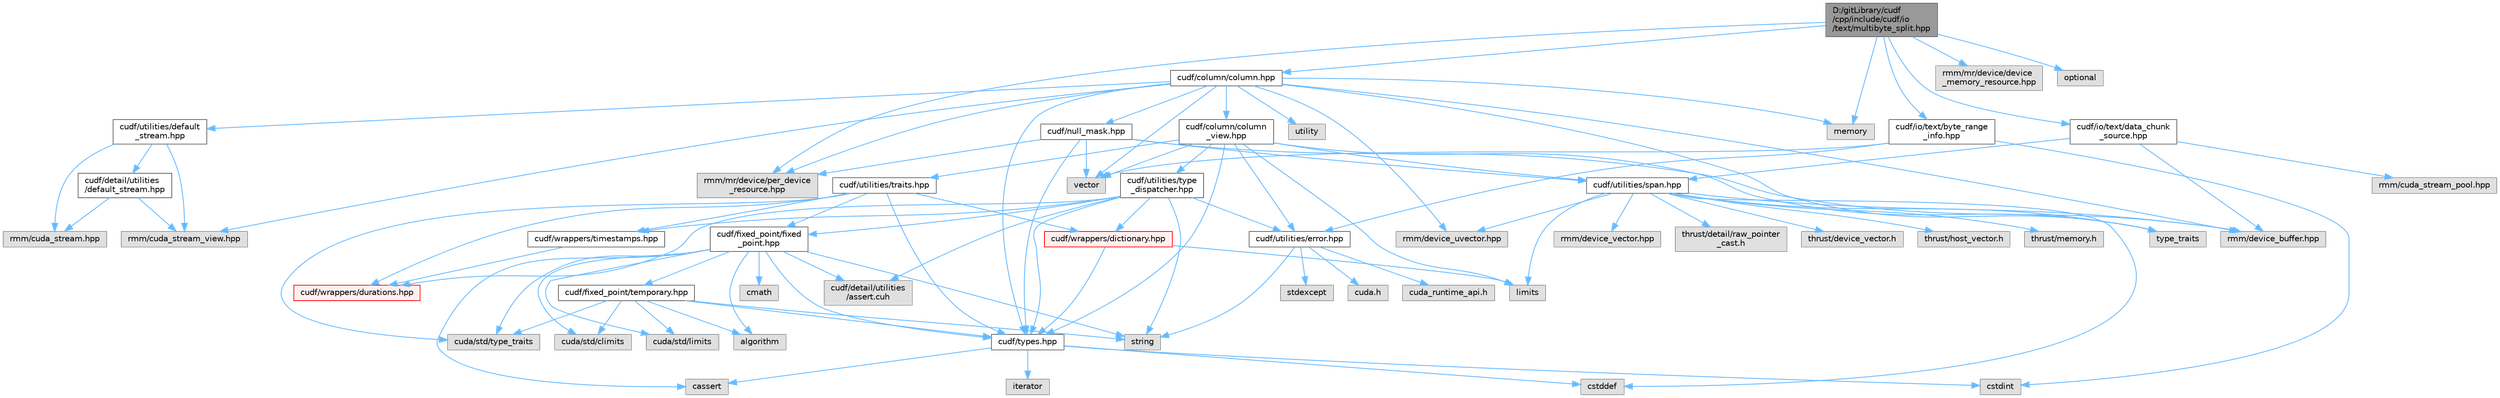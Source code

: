 digraph "D:/gitLibrary/cudf/cpp/include/cudf/io/text/multibyte_split.hpp"
{
 // LATEX_PDF_SIZE
  bgcolor="transparent";
  edge [fontname=Helvetica,fontsize=10,labelfontname=Helvetica,labelfontsize=10];
  node [fontname=Helvetica,fontsize=10,shape=box,height=0.2,width=0.4];
  Node1 [id="Node000001",label="D:/gitLibrary/cudf\l/cpp/include/cudf/io\l/text/multibyte_split.hpp",height=0.2,width=0.4,color="gray40", fillcolor="grey60", style="filled", fontcolor="black",tooltip=" "];
  Node1 -> Node2 [id="edge95_Node000001_Node000002",color="steelblue1",style="solid",tooltip=" "];
  Node2 [id="Node000002",label="cudf/column/column.hpp",height=0.2,width=0.4,color="grey40", fillcolor="white", style="filled",URL="$column_8hpp.html",tooltip="Class definition for cudf::column"];
  Node2 -> Node3 [id="edge96_Node000002_Node000003",color="steelblue1",style="solid",tooltip=" "];
  Node3 [id="Node000003",label="cudf/column/column\l_view.hpp",height=0.2,width=0.4,color="grey40", fillcolor="white", style="filled",URL="$column__view_8hpp.html",tooltip="column view class definitions"];
  Node3 -> Node4 [id="edge97_Node000003_Node000004",color="steelblue1",style="solid",tooltip=" "];
  Node4 [id="Node000004",label="cudf/types.hpp",height=0.2,width=0.4,color="grey40", fillcolor="white", style="filled",URL="$types_8hpp.html",tooltip="Type declarations for libcudf."];
  Node4 -> Node5 [id="edge98_Node000004_Node000005",color="steelblue1",style="solid",tooltip=" "];
  Node5 [id="Node000005",label="cassert",height=0.2,width=0.4,color="grey60", fillcolor="#E0E0E0", style="filled",tooltip=" "];
  Node4 -> Node6 [id="edge99_Node000004_Node000006",color="steelblue1",style="solid",tooltip=" "];
  Node6 [id="Node000006",label="cstddef",height=0.2,width=0.4,color="grey60", fillcolor="#E0E0E0", style="filled",tooltip=" "];
  Node4 -> Node7 [id="edge100_Node000004_Node000007",color="steelblue1",style="solid",tooltip=" "];
  Node7 [id="Node000007",label="cstdint",height=0.2,width=0.4,color="grey60", fillcolor="#E0E0E0", style="filled",tooltip=" "];
  Node4 -> Node8 [id="edge101_Node000004_Node000008",color="steelblue1",style="solid",tooltip=" "];
  Node8 [id="Node000008",label="iterator",height=0.2,width=0.4,color="grey60", fillcolor="#E0E0E0", style="filled",tooltip=" "];
  Node3 -> Node9 [id="edge102_Node000003_Node000009",color="steelblue1",style="solid",tooltip=" "];
  Node9 [id="Node000009",label="cudf/utilities/error.hpp",height=0.2,width=0.4,color="grey40", fillcolor="white", style="filled",URL="$error_8hpp.html",tooltip=" "];
  Node9 -> Node10 [id="edge103_Node000009_Node000010",color="steelblue1",style="solid",tooltip=" "];
  Node10 [id="Node000010",label="cuda.h",height=0.2,width=0.4,color="grey60", fillcolor="#E0E0E0", style="filled",tooltip=" "];
  Node9 -> Node11 [id="edge104_Node000009_Node000011",color="steelblue1",style="solid",tooltip=" "];
  Node11 [id="Node000011",label="cuda_runtime_api.h",height=0.2,width=0.4,color="grey60", fillcolor="#E0E0E0", style="filled",tooltip=" "];
  Node9 -> Node12 [id="edge105_Node000009_Node000012",color="steelblue1",style="solid",tooltip=" "];
  Node12 [id="Node000012",label="stdexcept",height=0.2,width=0.4,color="grey60", fillcolor="#E0E0E0", style="filled",tooltip=" "];
  Node9 -> Node13 [id="edge106_Node000009_Node000013",color="steelblue1",style="solid",tooltip=" "];
  Node13 [id="Node000013",label="string",height=0.2,width=0.4,color="grey60", fillcolor="#E0E0E0", style="filled",tooltip=" "];
  Node3 -> Node14 [id="edge107_Node000003_Node000014",color="steelblue1",style="solid",tooltip=" "];
  Node14 [id="Node000014",label="cudf/utilities/span.hpp",height=0.2,width=0.4,color="grey40", fillcolor="white", style="filled",URL="$span_8hpp.html",tooltip=" "];
  Node14 -> Node15 [id="edge108_Node000014_Node000015",color="steelblue1",style="solid",tooltip=" "];
  Node15 [id="Node000015",label="rmm/device_buffer.hpp",height=0.2,width=0.4,color="grey60", fillcolor="#E0E0E0", style="filled",tooltip=" "];
  Node14 -> Node16 [id="edge109_Node000014_Node000016",color="steelblue1",style="solid",tooltip=" "];
  Node16 [id="Node000016",label="rmm/device_uvector.hpp",height=0.2,width=0.4,color="grey60", fillcolor="#E0E0E0", style="filled",tooltip=" "];
  Node14 -> Node17 [id="edge110_Node000014_Node000017",color="steelblue1",style="solid",tooltip=" "];
  Node17 [id="Node000017",label="rmm/device_vector.hpp",height=0.2,width=0.4,color="grey60", fillcolor="#E0E0E0", style="filled",tooltip=" "];
  Node14 -> Node18 [id="edge111_Node000014_Node000018",color="steelblue1",style="solid",tooltip=" "];
  Node18 [id="Node000018",label="thrust/detail/raw_pointer\l_cast.h",height=0.2,width=0.4,color="grey60", fillcolor="#E0E0E0", style="filled",tooltip=" "];
  Node14 -> Node19 [id="edge112_Node000014_Node000019",color="steelblue1",style="solid",tooltip=" "];
  Node19 [id="Node000019",label="thrust/device_vector.h",height=0.2,width=0.4,color="grey60", fillcolor="#E0E0E0", style="filled",tooltip=" "];
  Node14 -> Node20 [id="edge113_Node000014_Node000020",color="steelblue1",style="solid",tooltip=" "];
  Node20 [id="Node000020",label="thrust/host_vector.h",height=0.2,width=0.4,color="grey60", fillcolor="#E0E0E0", style="filled",tooltip=" "];
  Node14 -> Node21 [id="edge114_Node000014_Node000021",color="steelblue1",style="solid",tooltip=" "];
  Node21 [id="Node000021",label="thrust/memory.h",height=0.2,width=0.4,color="grey60", fillcolor="#E0E0E0", style="filled",tooltip=" "];
  Node14 -> Node6 [id="edge115_Node000014_Node000006",color="steelblue1",style="solid",tooltip=" "];
  Node14 -> Node22 [id="edge116_Node000014_Node000022",color="steelblue1",style="solid",tooltip=" "];
  Node22 [id="Node000022",label="limits",height=0.2,width=0.4,color="grey60", fillcolor="#E0E0E0", style="filled",tooltip=" "];
  Node14 -> Node23 [id="edge117_Node000014_Node000023",color="steelblue1",style="solid",tooltip=" "];
  Node23 [id="Node000023",label="type_traits",height=0.2,width=0.4,color="grey60", fillcolor="#E0E0E0", style="filled",tooltip=" "];
  Node3 -> Node24 [id="edge118_Node000003_Node000024",color="steelblue1",style="solid",tooltip=" "];
  Node24 [id="Node000024",label="cudf/utilities/traits.hpp",height=0.2,width=0.4,color="grey40", fillcolor="white", style="filled",URL="$traits_8hpp.html",tooltip=" "];
  Node24 -> Node25 [id="edge119_Node000024_Node000025",color="steelblue1",style="solid",tooltip=" "];
  Node25 [id="Node000025",label="cudf/fixed_point/fixed\l_point.hpp",height=0.2,width=0.4,color="grey40", fillcolor="white", style="filled",URL="$fixed__point_8hpp.html",tooltip="Class definition for fixed point data type"];
  Node25 -> Node26 [id="edge120_Node000025_Node000026",color="steelblue1",style="solid",tooltip=" "];
  Node26 [id="Node000026",label="cudf/detail/utilities\l/assert.cuh",height=0.2,width=0.4,color="grey60", fillcolor="#E0E0E0", style="filled",tooltip=" "];
  Node25 -> Node27 [id="edge121_Node000025_Node000027",color="steelblue1",style="solid",tooltip=" "];
  Node27 [id="Node000027",label="cudf/fixed_point/temporary.hpp",height=0.2,width=0.4,color="grey40", fillcolor="white", style="filled",URL="$temporary_8hpp.html",tooltip=" "];
  Node27 -> Node4 [id="edge122_Node000027_Node000004",color="steelblue1",style="solid",tooltip=" "];
  Node27 -> Node28 [id="edge123_Node000027_Node000028",color="steelblue1",style="solid",tooltip=" "];
  Node28 [id="Node000028",label="cuda/std/climits",height=0.2,width=0.4,color="grey60", fillcolor="#E0E0E0", style="filled",tooltip=" "];
  Node27 -> Node29 [id="edge124_Node000027_Node000029",color="steelblue1",style="solid",tooltip=" "];
  Node29 [id="Node000029",label="cuda/std/limits",height=0.2,width=0.4,color="grey60", fillcolor="#E0E0E0", style="filled",tooltip=" "];
  Node27 -> Node30 [id="edge125_Node000027_Node000030",color="steelblue1",style="solid",tooltip=" "];
  Node30 [id="Node000030",label="cuda/std/type_traits",height=0.2,width=0.4,color="grey60", fillcolor="#E0E0E0", style="filled",tooltip=" "];
  Node27 -> Node31 [id="edge126_Node000027_Node000031",color="steelblue1",style="solid",tooltip=" "];
  Node31 [id="Node000031",label="algorithm",height=0.2,width=0.4,color="grey60", fillcolor="#E0E0E0", style="filled",tooltip=" "];
  Node27 -> Node13 [id="edge127_Node000027_Node000013",color="steelblue1",style="solid",tooltip=" "];
  Node25 -> Node4 [id="edge128_Node000025_Node000004",color="steelblue1",style="solid",tooltip=" "];
  Node25 -> Node28 [id="edge129_Node000025_Node000028",color="steelblue1",style="solid",tooltip=" "];
  Node25 -> Node29 [id="edge130_Node000025_Node000029",color="steelblue1",style="solid",tooltip=" "];
  Node25 -> Node30 [id="edge131_Node000025_Node000030",color="steelblue1",style="solid",tooltip=" "];
  Node25 -> Node31 [id="edge132_Node000025_Node000031",color="steelblue1",style="solid",tooltip=" "];
  Node25 -> Node5 [id="edge133_Node000025_Node000005",color="steelblue1",style="solid",tooltip=" "];
  Node25 -> Node32 [id="edge134_Node000025_Node000032",color="steelblue1",style="solid",tooltip=" "];
  Node32 [id="Node000032",label="cmath",height=0.2,width=0.4,color="grey60", fillcolor="#E0E0E0", style="filled",tooltip=" "];
  Node25 -> Node13 [id="edge135_Node000025_Node000013",color="steelblue1",style="solid",tooltip=" "];
  Node24 -> Node4 [id="edge136_Node000024_Node000004",color="steelblue1",style="solid",tooltip=" "];
  Node24 -> Node33 [id="edge137_Node000024_Node000033",color="steelblue1",style="solid",tooltip=" "];
  Node33 [id="Node000033",label="cudf/wrappers/dictionary.hpp",height=0.2,width=0.4,color="red", fillcolor="#FFF0F0", style="filled",URL="$dictionary_8hpp.html",tooltip="Concrete type definition for dictionary columns."];
  Node33 -> Node4 [id="edge138_Node000033_Node000004",color="steelblue1",style="solid",tooltip=" "];
  Node33 -> Node22 [id="edge139_Node000033_Node000022",color="steelblue1",style="solid",tooltip=" "];
  Node24 -> Node35 [id="edge140_Node000024_Node000035",color="steelblue1",style="solid",tooltip=" "];
  Node35 [id="Node000035",label="cudf/wrappers/durations.hpp",height=0.2,width=0.4,color="red", fillcolor="#FFF0F0", style="filled",URL="$durations_8hpp.html",tooltip="Concrete type definitions for int32_t and int64_t durations in varying resolutions."];
  Node24 -> Node37 [id="edge141_Node000024_Node000037",color="steelblue1",style="solid",tooltip=" "];
  Node37 [id="Node000037",label="cudf/wrappers/timestamps.hpp",height=0.2,width=0.4,color="grey40", fillcolor="white", style="filled",URL="$timestamps_8hpp.html",tooltip="Concrete type definitions for int32_t and int64_t timestamps in varying resolutions as durations sinc..."];
  Node37 -> Node35 [id="edge142_Node000037_Node000035",color="steelblue1",style="solid",tooltip=" "];
  Node24 -> Node30 [id="edge143_Node000024_Node000030",color="steelblue1",style="solid",tooltip=" "];
  Node3 -> Node38 [id="edge144_Node000003_Node000038",color="steelblue1",style="solid",tooltip=" "];
  Node38 [id="Node000038",label="cudf/utilities/type\l_dispatcher.hpp",height=0.2,width=0.4,color="grey40", fillcolor="white", style="filled",URL="$type__dispatcher_8hpp.html",tooltip="Defines the mapping between cudf::type_id runtime type information and concrete C++ types."];
  Node38 -> Node26 [id="edge145_Node000038_Node000026",color="steelblue1",style="solid",tooltip=" "];
  Node38 -> Node25 [id="edge146_Node000038_Node000025",color="steelblue1",style="solid",tooltip=" "];
  Node38 -> Node4 [id="edge147_Node000038_Node000004",color="steelblue1",style="solid",tooltip=" "];
  Node38 -> Node9 [id="edge148_Node000038_Node000009",color="steelblue1",style="solid",tooltip=" "];
  Node38 -> Node33 [id="edge149_Node000038_Node000033",color="steelblue1",style="solid",tooltip=" "];
  Node38 -> Node35 [id="edge150_Node000038_Node000035",color="steelblue1",style="solid",tooltip=" "];
  Node38 -> Node37 [id="edge151_Node000038_Node000037",color="steelblue1",style="solid",tooltip=" "];
  Node38 -> Node13 [id="edge152_Node000038_Node000013",color="steelblue1",style="solid",tooltip=" "];
  Node3 -> Node22 [id="edge153_Node000003_Node000022",color="steelblue1",style="solid",tooltip=" "];
  Node3 -> Node23 [id="edge154_Node000003_Node000023",color="steelblue1",style="solid",tooltip=" "];
  Node3 -> Node39 [id="edge155_Node000003_Node000039",color="steelblue1",style="solid",tooltip=" "];
  Node39 [id="Node000039",label="vector",height=0.2,width=0.4,color="grey60", fillcolor="#E0E0E0", style="filled",tooltip=" "];
  Node2 -> Node40 [id="edge156_Node000002_Node000040",color="steelblue1",style="solid",tooltip=" "];
  Node40 [id="Node000040",label="cudf/null_mask.hpp",height=0.2,width=0.4,color="grey40", fillcolor="white", style="filled",URL="$null__mask_8hpp.html",tooltip="APIs for managing validity bitmasks"];
  Node40 -> Node4 [id="edge157_Node000040_Node000004",color="steelblue1",style="solid",tooltip=" "];
  Node40 -> Node14 [id="edge158_Node000040_Node000014",color="steelblue1",style="solid",tooltip=" "];
  Node40 -> Node15 [id="edge159_Node000040_Node000015",color="steelblue1",style="solid",tooltip=" "];
  Node40 -> Node41 [id="edge160_Node000040_Node000041",color="steelblue1",style="solid",tooltip=" "];
  Node41 [id="Node000041",label="rmm/mr/device/per_device\l_resource.hpp",height=0.2,width=0.4,color="grey60", fillcolor="#E0E0E0", style="filled",tooltip=" "];
  Node40 -> Node39 [id="edge161_Node000040_Node000039",color="steelblue1",style="solid",tooltip=" "];
  Node2 -> Node4 [id="edge162_Node000002_Node000004",color="steelblue1",style="solid",tooltip=" "];
  Node2 -> Node42 [id="edge163_Node000002_Node000042",color="steelblue1",style="solid",tooltip=" "];
  Node42 [id="Node000042",label="cudf/utilities/default\l_stream.hpp",height=0.2,width=0.4,color="grey40", fillcolor="white", style="filled",URL="$utilities_2default__stream_8hpp.html",tooltip=" "];
  Node42 -> Node43 [id="edge164_Node000042_Node000043",color="steelblue1",style="solid",tooltip=" "];
  Node43 [id="Node000043",label="cudf/detail/utilities\l/default_stream.hpp",height=0.2,width=0.4,color="grey40", fillcolor="white", style="filled",URL="$detail_2utilities_2default__stream_8hpp.html",tooltip=" "];
  Node43 -> Node44 [id="edge165_Node000043_Node000044",color="steelblue1",style="solid",tooltip=" "];
  Node44 [id="Node000044",label="rmm/cuda_stream.hpp",height=0.2,width=0.4,color="grey60", fillcolor="#E0E0E0", style="filled",tooltip=" "];
  Node43 -> Node45 [id="edge166_Node000043_Node000045",color="steelblue1",style="solid",tooltip=" "];
  Node45 [id="Node000045",label="rmm/cuda_stream_view.hpp",height=0.2,width=0.4,color="grey60", fillcolor="#E0E0E0", style="filled",tooltip=" "];
  Node42 -> Node44 [id="edge167_Node000042_Node000044",color="steelblue1",style="solid",tooltip=" "];
  Node42 -> Node45 [id="edge168_Node000042_Node000045",color="steelblue1",style="solid",tooltip=" "];
  Node2 -> Node45 [id="edge169_Node000002_Node000045",color="steelblue1",style="solid",tooltip=" "];
  Node2 -> Node15 [id="edge170_Node000002_Node000015",color="steelblue1",style="solid",tooltip=" "];
  Node2 -> Node16 [id="edge171_Node000002_Node000016",color="steelblue1",style="solid",tooltip=" "];
  Node2 -> Node41 [id="edge172_Node000002_Node000041",color="steelblue1",style="solid",tooltip=" "];
  Node2 -> Node46 [id="edge173_Node000002_Node000046",color="steelblue1",style="solid",tooltip=" "];
  Node46 [id="Node000046",label="memory",height=0.2,width=0.4,color="grey60", fillcolor="#E0E0E0", style="filled",tooltip=" "];
  Node2 -> Node23 [id="edge174_Node000002_Node000023",color="steelblue1",style="solid",tooltip=" "];
  Node2 -> Node47 [id="edge175_Node000002_Node000047",color="steelblue1",style="solid",tooltip=" "];
  Node47 [id="Node000047",label="utility",height=0.2,width=0.4,color="grey60", fillcolor="#E0E0E0", style="filled",tooltip=" "];
  Node2 -> Node39 [id="edge176_Node000002_Node000039",color="steelblue1",style="solid",tooltip=" "];
  Node1 -> Node48 [id="edge177_Node000001_Node000048",color="steelblue1",style="solid",tooltip=" "];
  Node48 [id="Node000048",label="cudf/io/text/byte_range\l_info.hpp",height=0.2,width=0.4,color="grey40", fillcolor="white", style="filled",URL="$byte__range__info_8hpp.html",tooltip=" "];
  Node48 -> Node9 [id="edge178_Node000048_Node000009",color="steelblue1",style="solid",tooltip=" "];
  Node48 -> Node7 [id="edge179_Node000048_Node000007",color="steelblue1",style="solid",tooltip=" "];
  Node48 -> Node39 [id="edge180_Node000048_Node000039",color="steelblue1",style="solid",tooltip=" "];
  Node1 -> Node49 [id="edge181_Node000001_Node000049",color="steelblue1",style="solid",tooltip=" "];
  Node49 [id="Node000049",label="cudf/io/text/data_chunk\l_source.hpp",height=0.2,width=0.4,color="grey40", fillcolor="white", style="filled",URL="$data__chunk__source_8hpp.html",tooltip=" "];
  Node49 -> Node14 [id="edge182_Node000049_Node000014",color="steelblue1",style="solid",tooltip=" "];
  Node49 -> Node50 [id="edge183_Node000049_Node000050",color="steelblue1",style="solid",tooltip=" "];
  Node50 [id="Node000050",label="rmm/cuda_stream_pool.hpp",height=0.2,width=0.4,color="grey60", fillcolor="#E0E0E0", style="filled",tooltip=" "];
  Node49 -> Node15 [id="edge184_Node000049_Node000015",color="steelblue1",style="solid",tooltip=" "];
  Node1 -> Node51 [id="edge185_Node000001_Node000051",color="steelblue1",style="solid",tooltip=" "];
  Node51 [id="Node000051",label="rmm/mr/device/device\l_memory_resource.hpp",height=0.2,width=0.4,color="grey60", fillcolor="#E0E0E0", style="filled",tooltip=" "];
  Node1 -> Node41 [id="edge186_Node000001_Node000041",color="steelblue1",style="solid",tooltip=" "];
  Node1 -> Node46 [id="edge187_Node000001_Node000046",color="steelblue1",style="solid",tooltip=" "];
  Node1 -> Node52 [id="edge188_Node000001_Node000052",color="steelblue1",style="solid",tooltip=" "];
  Node52 [id="Node000052",label="optional",height=0.2,width=0.4,color="grey60", fillcolor="#E0E0E0", style="filled",tooltip=" "];
}
